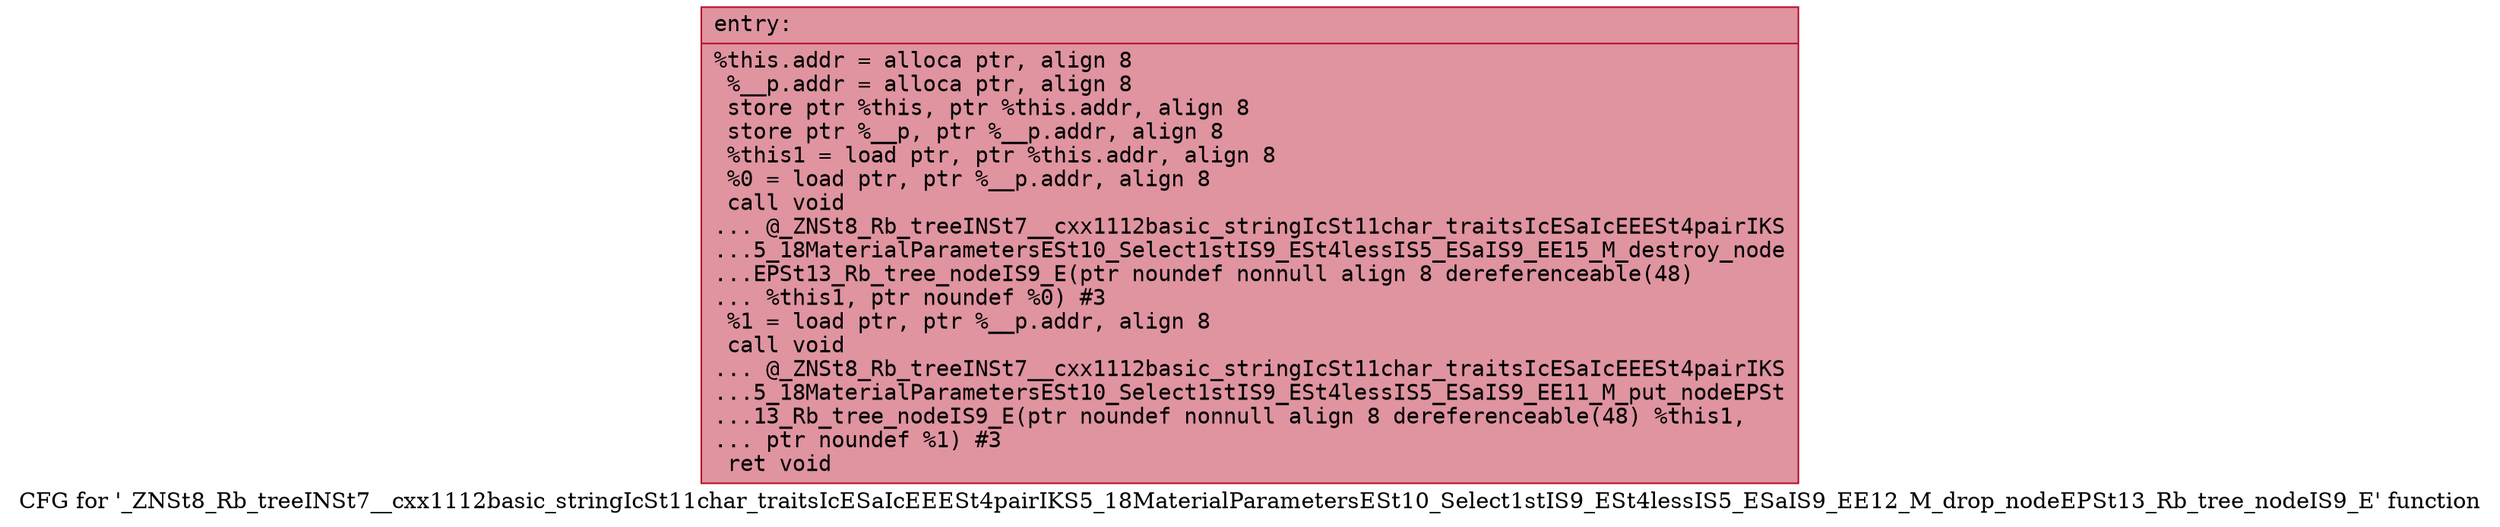 digraph "CFG for '_ZNSt8_Rb_treeINSt7__cxx1112basic_stringIcSt11char_traitsIcESaIcEEESt4pairIKS5_18MaterialParametersESt10_Select1stIS9_ESt4lessIS5_ESaIS9_EE12_M_drop_nodeEPSt13_Rb_tree_nodeIS9_E' function" {
	label="CFG for '_ZNSt8_Rb_treeINSt7__cxx1112basic_stringIcSt11char_traitsIcESaIcEEESt4pairIKS5_18MaterialParametersESt10_Select1stIS9_ESt4lessIS5_ESaIS9_EE12_M_drop_nodeEPSt13_Rb_tree_nodeIS9_E' function";

	Node0x562c4e4830e0 [shape=record,color="#b70d28ff", style=filled, fillcolor="#b70d2870" fontname="Courier",label="{entry:\l|  %this.addr = alloca ptr, align 8\l  %__p.addr = alloca ptr, align 8\l  store ptr %this, ptr %this.addr, align 8\l  store ptr %__p, ptr %__p.addr, align 8\l  %this1 = load ptr, ptr %this.addr, align 8\l  %0 = load ptr, ptr %__p.addr, align 8\l  call void\l... @_ZNSt8_Rb_treeINSt7__cxx1112basic_stringIcSt11char_traitsIcESaIcEEESt4pairIKS\l...5_18MaterialParametersESt10_Select1stIS9_ESt4lessIS5_ESaIS9_EE15_M_destroy_node\l...EPSt13_Rb_tree_nodeIS9_E(ptr noundef nonnull align 8 dereferenceable(48)\l... %this1, ptr noundef %0) #3\l  %1 = load ptr, ptr %__p.addr, align 8\l  call void\l... @_ZNSt8_Rb_treeINSt7__cxx1112basic_stringIcSt11char_traitsIcESaIcEEESt4pairIKS\l...5_18MaterialParametersESt10_Select1stIS9_ESt4lessIS5_ESaIS9_EE11_M_put_nodeEPSt\l...13_Rb_tree_nodeIS9_E(ptr noundef nonnull align 8 dereferenceable(48) %this1,\l... ptr noundef %1) #3\l  ret void\l}"];
}
